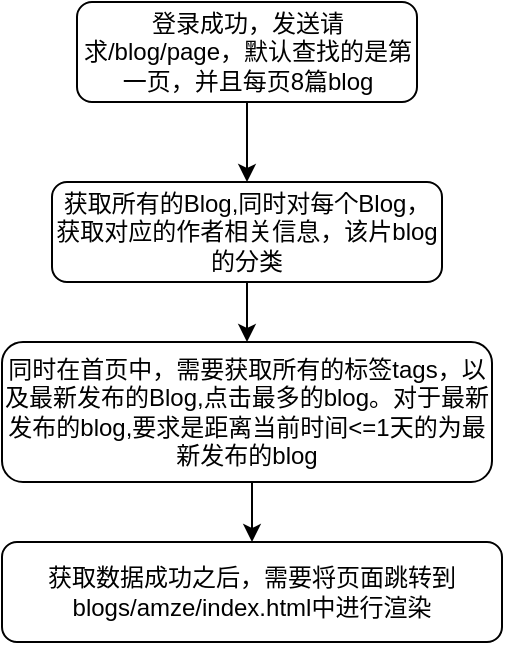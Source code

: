 <mxfile version="20.8.5" type="device"><diagram id="C5RBs43oDa-KdzZeNtuy" name="Page-1"><mxGraphModel dx="794" dy="477" grid="1" gridSize="10" guides="1" tooltips="1" connect="1" arrows="1" fold="1" page="1" pageScale="1" pageWidth="827" pageHeight="1169" math="0" shadow="0"><root><mxCell id="WIyWlLk6GJQsqaUBKTNV-0"/><mxCell id="WIyWlLk6GJQsqaUBKTNV-1" parent="WIyWlLk6GJQsqaUBKTNV-0"/><mxCell id="c3MMRfb7JqAB7dox0CfJ-0" style="edgeStyle=orthogonalEdgeStyle;rounded=0;orthogonalLoop=1;jettySize=auto;html=1;exitX=0.5;exitY=1;exitDx=0;exitDy=0;entryX=0.5;entryY=0;entryDx=0;entryDy=0;" edge="1" parent="WIyWlLk6GJQsqaUBKTNV-1" source="WIyWlLk6GJQsqaUBKTNV-3" target="WIyWlLk6GJQsqaUBKTNV-11"><mxGeometry relative="1" as="geometry"/></mxCell><mxCell id="WIyWlLk6GJQsqaUBKTNV-3" value="登录成功，发送请求/blog/page，默认查找的是第一页，并且每页8篇blog" style="rounded=1;whiteSpace=wrap;html=1;fontSize=12;glass=0;strokeWidth=1;shadow=0;" parent="WIyWlLk6GJQsqaUBKTNV-1" vertex="1"><mxGeometry x="137.5" y="60" width="170" height="50" as="geometry"/></mxCell><mxCell id="c3MMRfb7JqAB7dox0CfJ-2" style="edgeStyle=orthogonalEdgeStyle;rounded=0;orthogonalLoop=1;jettySize=auto;html=1;exitX=0.5;exitY=1;exitDx=0;exitDy=0;entryX=0.5;entryY=0;entryDx=0;entryDy=0;" edge="1" parent="WIyWlLk6GJQsqaUBKTNV-1" source="WIyWlLk6GJQsqaUBKTNV-11" target="c3MMRfb7JqAB7dox0CfJ-1"><mxGeometry relative="1" as="geometry"/></mxCell><mxCell id="WIyWlLk6GJQsqaUBKTNV-11" value="获取所有的Blog,同时对每个Blog，获取对应的作者相关信息，该片blog的分类" style="rounded=1;whiteSpace=wrap;html=1;fontSize=12;glass=0;strokeWidth=1;shadow=0;" parent="WIyWlLk6GJQsqaUBKTNV-1" vertex="1"><mxGeometry x="125" y="150" width="195" height="50" as="geometry"/></mxCell><mxCell id="c3MMRfb7JqAB7dox0CfJ-4" style="edgeStyle=orthogonalEdgeStyle;rounded=0;orthogonalLoop=1;jettySize=auto;html=1;exitX=0.5;exitY=1;exitDx=0;exitDy=0;entryX=0.5;entryY=0;entryDx=0;entryDy=0;" edge="1" parent="WIyWlLk6GJQsqaUBKTNV-1" source="c3MMRfb7JqAB7dox0CfJ-1" target="c3MMRfb7JqAB7dox0CfJ-3"><mxGeometry relative="1" as="geometry"/></mxCell><mxCell id="c3MMRfb7JqAB7dox0CfJ-1" value="同时在首页中，需要获取所有的标签tags，以及最新发布的Blog,点击最多的blog。对于最新发布的blog,要求是距离当前时间&amp;lt;=1天的为最新发布的blog" style="rounded=1;whiteSpace=wrap;html=1;fontSize=12;glass=0;strokeWidth=1;shadow=0;" vertex="1" parent="WIyWlLk6GJQsqaUBKTNV-1"><mxGeometry x="100" y="230" width="245" height="70" as="geometry"/></mxCell><mxCell id="c3MMRfb7JqAB7dox0CfJ-3" value="获取数据成功之后，需要将页面跳转到blogs/amze/index.html中进行渲染" style="rounded=1;whiteSpace=wrap;html=1;fontSize=12;glass=0;strokeWidth=1;shadow=0;" vertex="1" parent="WIyWlLk6GJQsqaUBKTNV-1"><mxGeometry x="100" y="330" width="250" height="50" as="geometry"/></mxCell></root></mxGraphModel></diagram></mxfile>